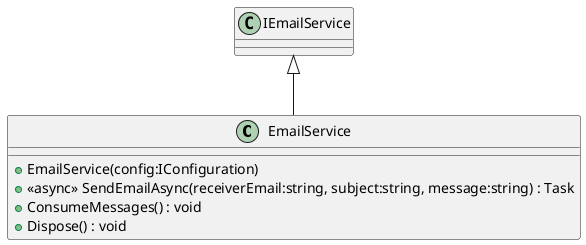 @startuml
class EmailService {
    + EmailService(config:IConfiguration)
    + <<async>> SendEmailAsync(receiverEmail:string, subject:string, message:string) : Task
    + ConsumeMessages() : void
    + Dispose() : void
}
IEmailService <|-- EmailService
@enduml

